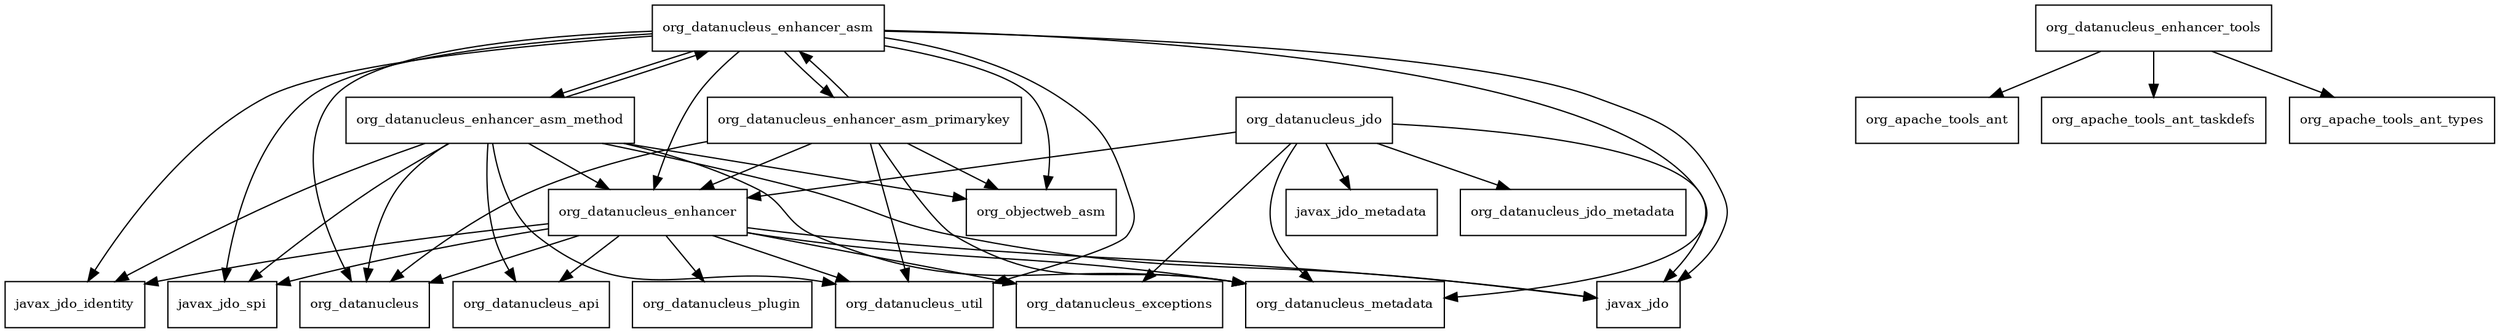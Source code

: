 digraph datanucleus_enhancer_2_1_2_package_dependencies {
  node [shape = box, fontsize=10.0];
  org_datanucleus_enhancer -> javax_jdo;
  org_datanucleus_enhancer -> javax_jdo_identity;
  org_datanucleus_enhancer -> javax_jdo_spi;
  org_datanucleus_enhancer -> org_datanucleus;
  org_datanucleus_enhancer -> org_datanucleus_api;
  org_datanucleus_enhancer -> org_datanucleus_exceptions;
  org_datanucleus_enhancer -> org_datanucleus_metadata;
  org_datanucleus_enhancer -> org_datanucleus_plugin;
  org_datanucleus_enhancer -> org_datanucleus_util;
  org_datanucleus_enhancer_asm -> javax_jdo;
  org_datanucleus_enhancer_asm -> javax_jdo_identity;
  org_datanucleus_enhancer_asm -> javax_jdo_spi;
  org_datanucleus_enhancer_asm -> org_datanucleus;
  org_datanucleus_enhancer_asm -> org_datanucleus_enhancer;
  org_datanucleus_enhancer_asm -> org_datanucleus_enhancer_asm_method;
  org_datanucleus_enhancer_asm -> org_datanucleus_enhancer_asm_primarykey;
  org_datanucleus_enhancer_asm -> org_datanucleus_metadata;
  org_datanucleus_enhancer_asm -> org_datanucleus_util;
  org_datanucleus_enhancer_asm -> org_objectweb_asm;
  org_datanucleus_enhancer_asm_method -> javax_jdo;
  org_datanucleus_enhancer_asm_method -> javax_jdo_identity;
  org_datanucleus_enhancer_asm_method -> javax_jdo_spi;
  org_datanucleus_enhancer_asm_method -> org_datanucleus;
  org_datanucleus_enhancer_asm_method -> org_datanucleus_api;
  org_datanucleus_enhancer_asm_method -> org_datanucleus_enhancer;
  org_datanucleus_enhancer_asm_method -> org_datanucleus_enhancer_asm;
  org_datanucleus_enhancer_asm_method -> org_datanucleus_metadata;
  org_datanucleus_enhancer_asm_method -> org_datanucleus_util;
  org_datanucleus_enhancer_asm_method -> org_objectweb_asm;
  org_datanucleus_enhancer_asm_primarykey -> org_datanucleus;
  org_datanucleus_enhancer_asm_primarykey -> org_datanucleus_enhancer;
  org_datanucleus_enhancer_asm_primarykey -> org_datanucleus_enhancer_asm;
  org_datanucleus_enhancer_asm_primarykey -> org_datanucleus_metadata;
  org_datanucleus_enhancer_asm_primarykey -> org_datanucleus_util;
  org_datanucleus_enhancer_asm_primarykey -> org_objectweb_asm;
  org_datanucleus_enhancer_tools -> org_apache_tools_ant;
  org_datanucleus_enhancer_tools -> org_apache_tools_ant_taskdefs;
  org_datanucleus_enhancer_tools -> org_apache_tools_ant_types;
  org_datanucleus_jdo -> javax_jdo;
  org_datanucleus_jdo -> javax_jdo_metadata;
  org_datanucleus_jdo -> org_datanucleus_enhancer;
  org_datanucleus_jdo -> org_datanucleus_exceptions;
  org_datanucleus_jdo -> org_datanucleus_jdo_metadata;
  org_datanucleus_jdo -> org_datanucleus_metadata;
}
